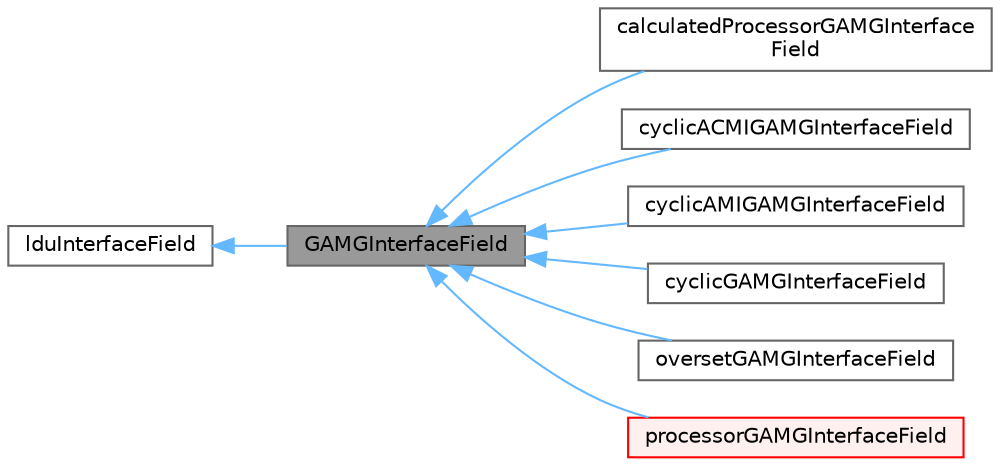 digraph "GAMGInterfaceField"
{
 // LATEX_PDF_SIZE
  bgcolor="transparent";
  edge [fontname=Helvetica,fontsize=10,labelfontname=Helvetica,labelfontsize=10];
  node [fontname=Helvetica,fontsize=10,shape=box,height=0.2,width=0.4];
  rankdir="LR";
  Node1 [id="Node000001",label="GAMGInterfaceField",height=0.2,width=0.4,color="gray40", fillcolor="grey60", style="filled", fontcolor="black",tooltip="Abstract base class for GAMG agglomerated interface fields."];
  Node2 -> Node1 [id="edge1_Node000001_Node000002",dir="back",color="steelblue1",style="solid",tooltip=" "];
  Node2 [id="Node000002",label="lduInterfaceField",height=0.2,width=0.4,color="gray40", fillcolor="white", style="filled",URL="$classFoam_1_1lduInterfaceField.html",tooltip="An abstract base class for implicitly-coupled interface fields e.g. processor and cyclic patch fields..."];
  Node1 -> Node3 [id="edge2_Node000001_Node000003",dir="back",color="steelblue1",style="solid",tooltip=" "];
  Node3 [id="Node000003",label="calculatedProcessorGAMGInterface\lField",height=0.2,width=0.4,color="gray40", fillcolor="white", style="filled",URL="$classFoam_1_1calculatedProcessorGAMGInterfaceField.html",tooltip="GAMG agglomerated processor interface field."];
  Node1 -> Node4 [id="edge3_Node000001_Node000004",dir="back",color="steelblue1",style="solid",tooltip=" "];
  Node4 [id="Node000004",label="cyclicACMIGAMGInterfaceField",height=0.2,width=0.4,color="gray40", fillcolor="white", style="filled",URL="$classFoam_1_1cyclicACMIGAMGInterfaceField.html",tooltip="GAMG agglomerated cyclic interface for Arbitrarily Coupled Mesh Interface (ACMI) fields."];
  Node1 -> Node5 [id="edge4_Node000001_Node000005",dir="back",color="steelblue1",style="solid",tooltip=" "];
  Node5 [id="Node000005",label="cyclicAMIGAMGInterfaceField",height=0.2,width=0.4,color="gray40", fillcolor="white", style="filled",URL="$classFoam_1_1cyclicAMIGAMGInterfaceField.html",tooltip="GAMG agglomerated cyclic interface field."];
  Node1 -> Node6 [id="edge5_Node000001_Node000006",dir="back",color="steelblue1",style="solid",tooltip=" "];
  Node6 [id="Node000006",label="cyclicGAMGInterfaceField",height=0.2,width=0.4,color="gray40", fillcolor="white", style="filled",URL="$classFoam_1_1cyclicGAMGInterfaceField.html",tooltip="GAMG agglomerated cyclic interface field."];
  Node1 -> Node7 [id="edge6_Node000001_Node000007",dir="back",color="steelblue1",style="solid",tooltip=" "];
  Node7 [id="Node000007",label="oversetGAMGInterfaceField",height=0.2,width=0.4,color="gray40", fillcolor="white", style="filled",URL="$classFoam_1_1oversetGAMGInterfaceField.html",tooltip="GAMG agglomerated."];
  Node1 -> Node8 [id="edge7_Node000001_Node000008",dir="back",color="steelblue1",style="solid",tooltip=" "];
  Node8 [id="Node000008",label="processorGAMGInterfaceField",height=0.2,width=0.4,color="red", fillcolor="#FFF0F0", style="filled",URL="$classFoam_1_1processorGAMGInterfaceField.html",tooltip="GAMG agglomerated processor interface field."];
}
